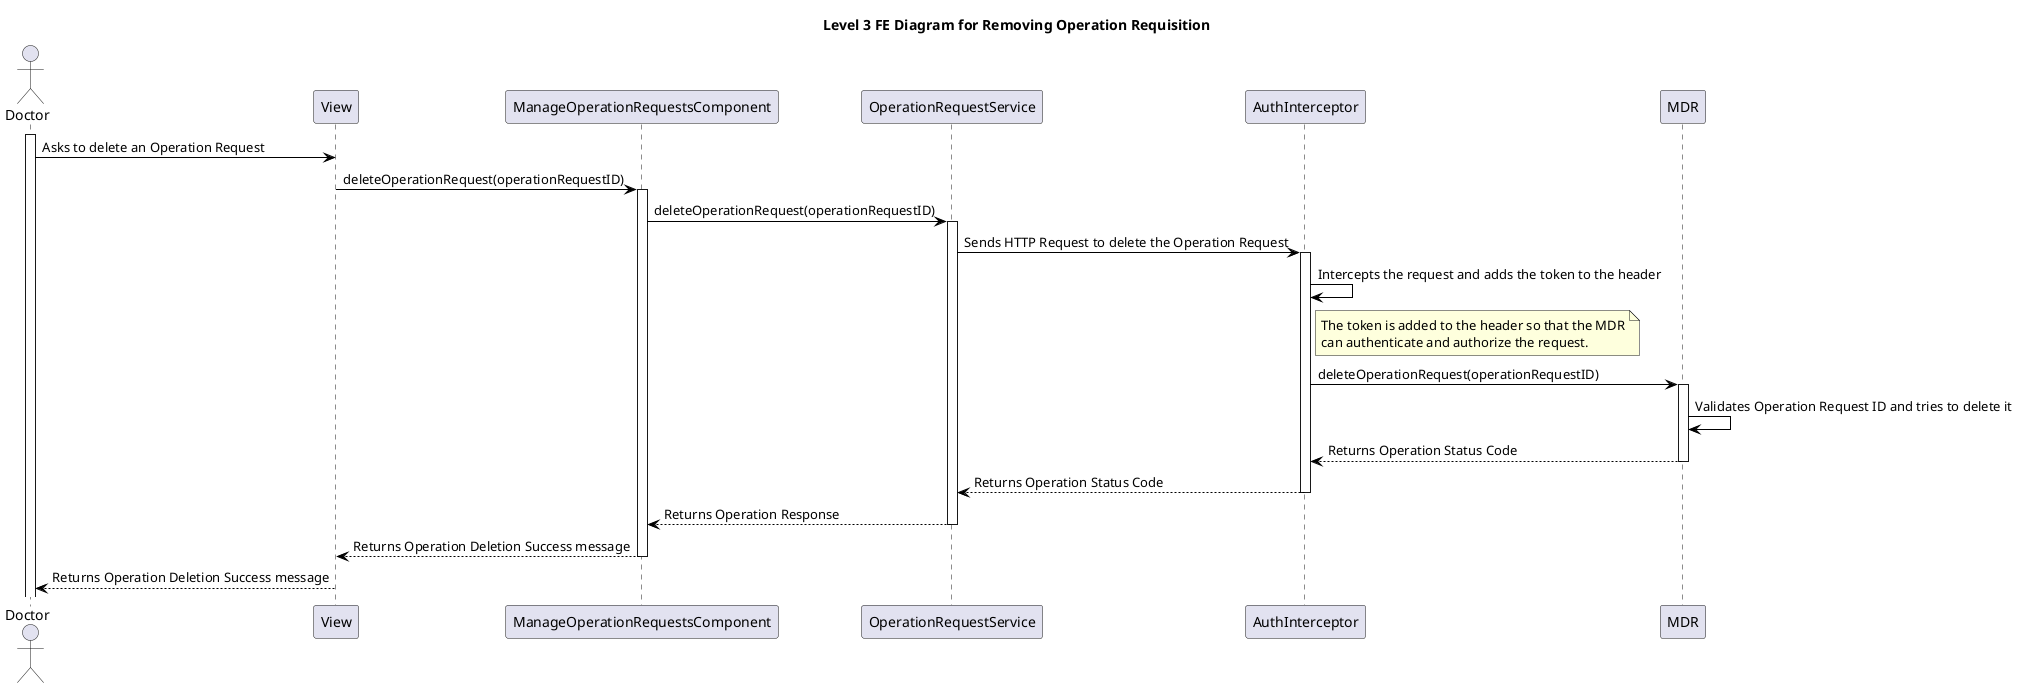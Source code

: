 @startuml level_3_FE

title Level 3 FE Diagram for Removing Operation Requisition

hide empty members
'skinparam Linetype ortho

skinparam class {
    BackgroundColor<<valueObject>> #D6EAF8
    BackgroundColor<<root>> #FDEBD0
    BackgroundColor<<service>> #D1F2EB
    BackgroundColor #FEF9E7
    ArrowColor Black
}

skinparam package {
    BackgroundColor #EBF5FB
}

actor Doctor as D
participant "View" as V
participant "ManageOperationRequestsComponent" as MORC
participant "OperationRequestService" as ORS
participant "AuthInterceptor" as AI
participant "MDR" as MDR

activate D
D -> V: Asks to delete an Operation Request
V -> MORC: deleteOperationRequest(operationRequestID)
activate MORC
MORC -> ORS: deleteOperationRequest(operationRequestID)
activate ORS
ORS -> AI: Sends HTTP Request to delete the Operation Request
activate AI
AI -> AI: Intercepts the request and adds the token to the header
note right of AI
    The token is added to the header so that the MDR
    can authenticate and authorize the request.
end note
AI -> MDR: deleteOperationRequest(operationRequestID)
activate MDR
MDR -> MDR: Validates Operation Request ID and tries to delete it
MDR --> AI: Returns Operation Status Code
deactivate MDR
AI --> ORS: Returns Operation Status Code
deactivate AI
ORS --> MORC: Returns Operation Response
deactivate ORS
MORC --> V: Returns Operation Deletion Success message
deactivate MORC
V --> D: Returns Operation Deletion Success message
deactivate V

@enduml